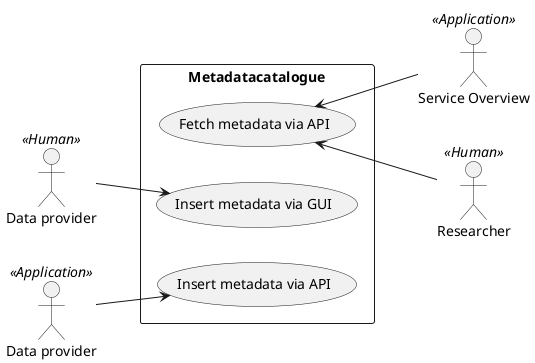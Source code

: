 @startuml

skinparam monochrome true
left to right direction

:Service Overview: as SO << Application >> 
Researcher << Human >>
:Data provider: as DP << Human >>
:Data provider: as DPApp << Application >>

rectangle Metadatacatalogue {

(Fetch metadata via API)
(Insert metadata via API) 
(Insert metadata via GUI)

(Fetch metadata via API) <-- SO 
(Fetch metadata via API) <-- Researcher
DPApp --> (Insert metadata via API)
DP --> (Insert metadata via GUI)
}

@enduml